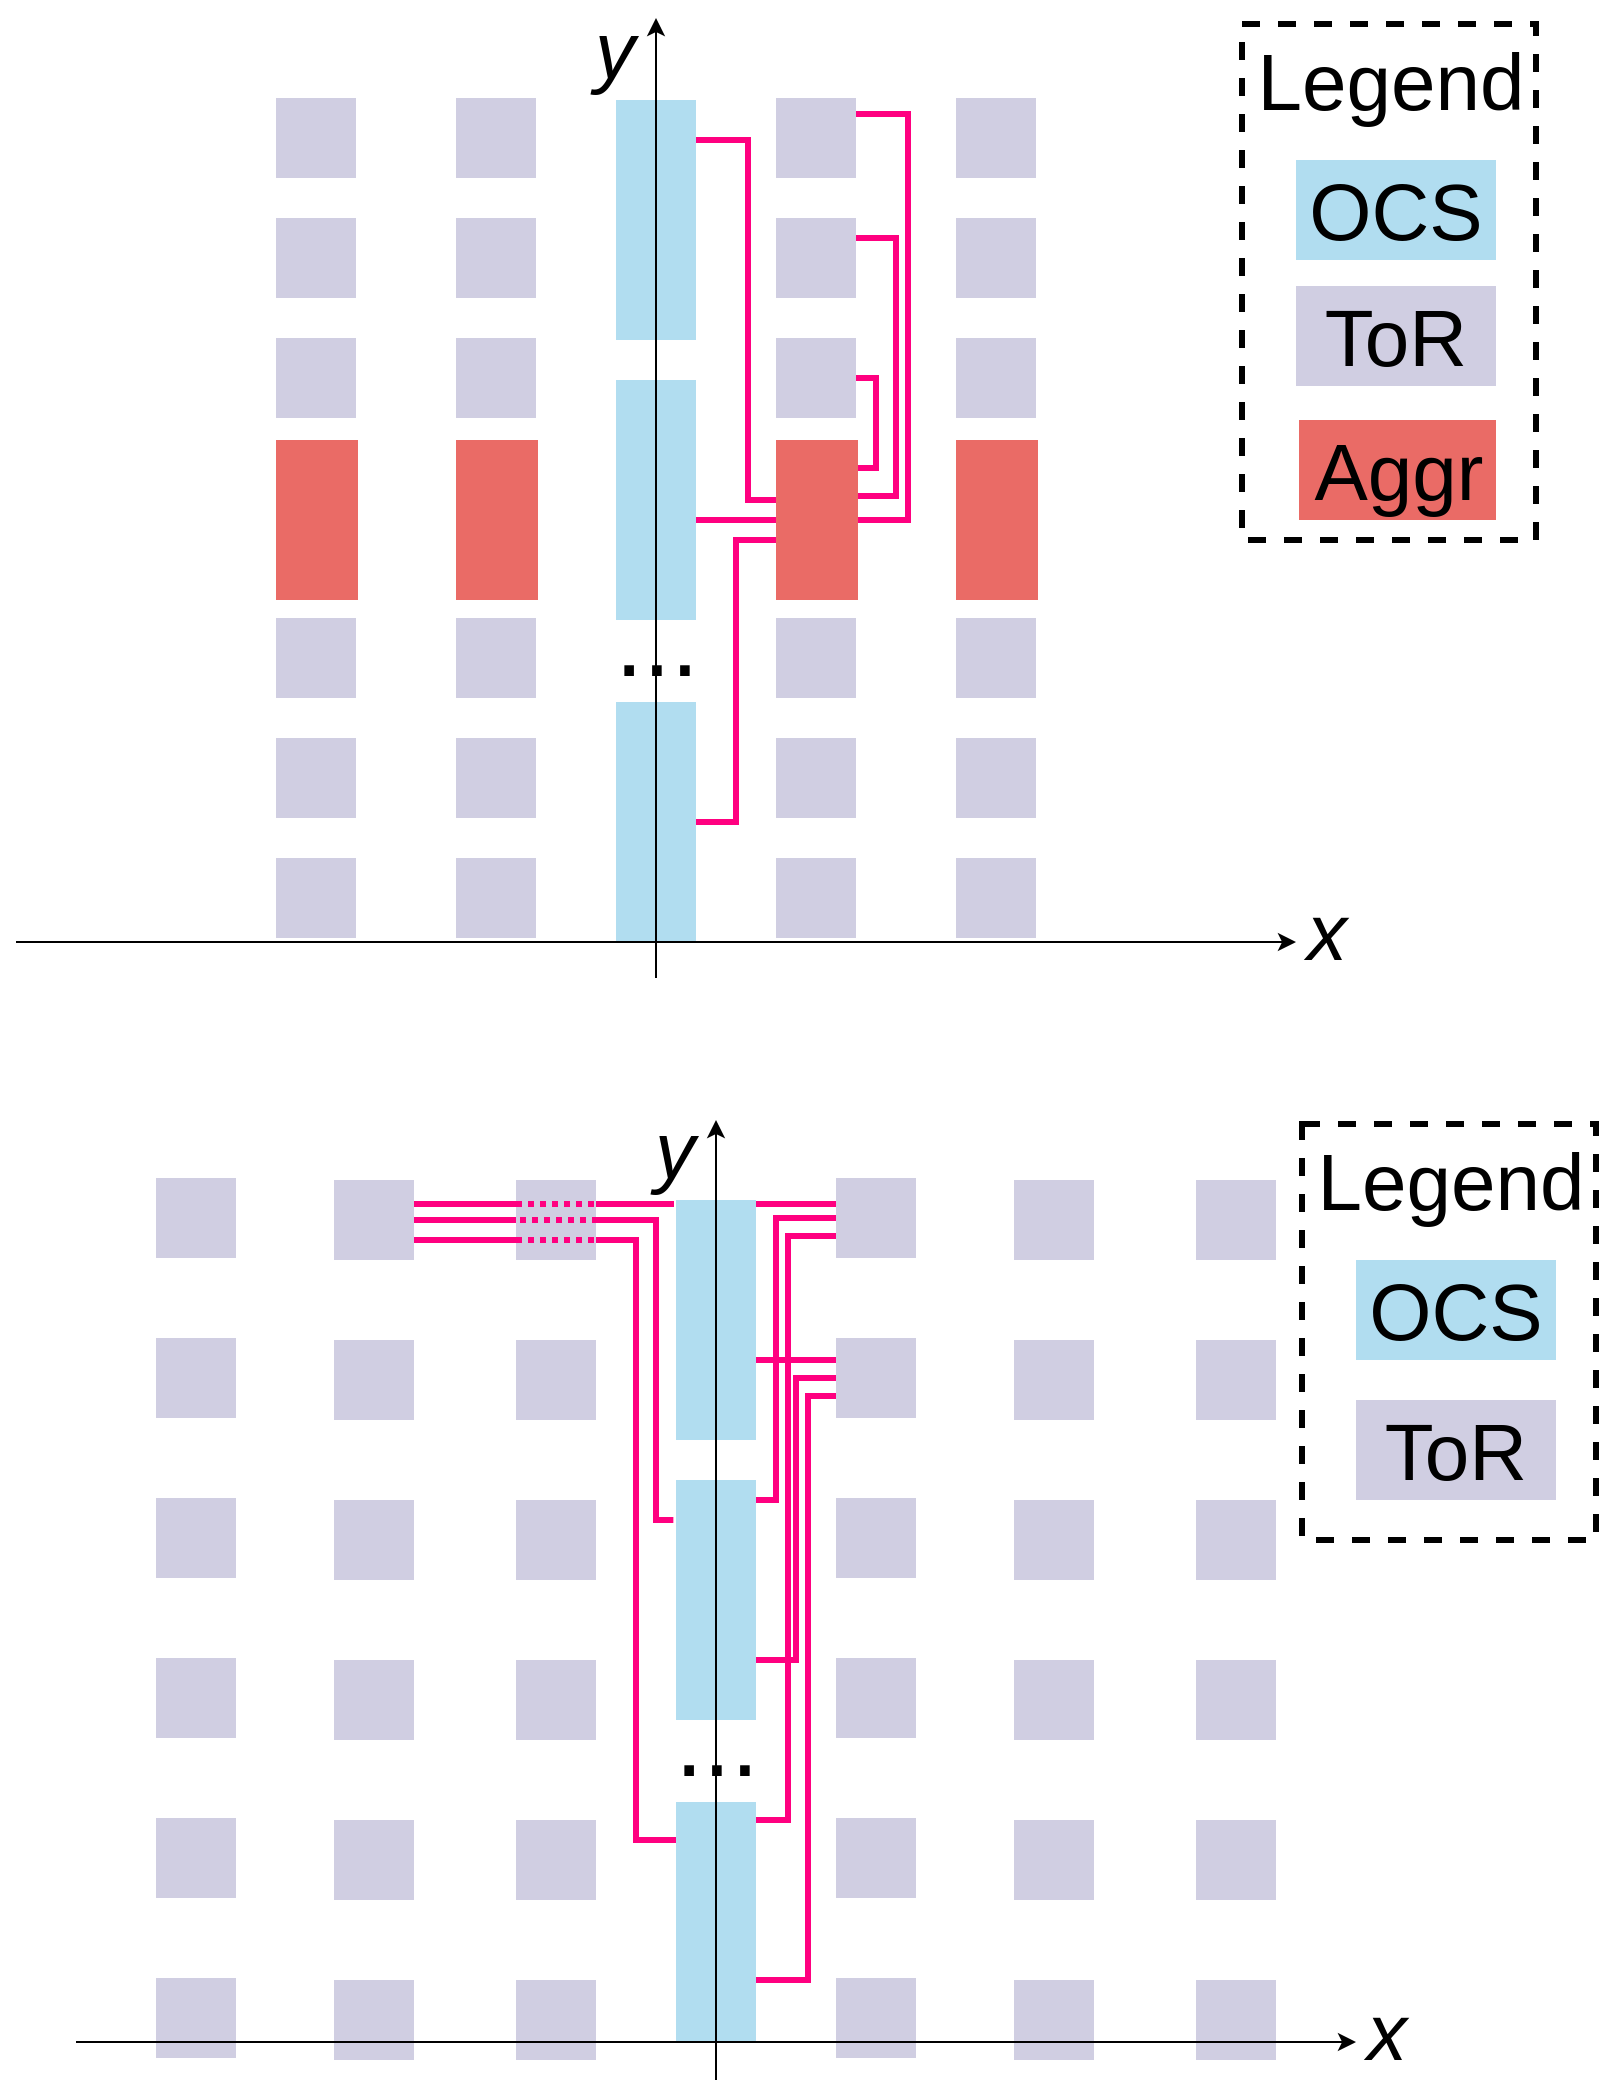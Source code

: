 <mxfile version="13.3.1" type="device"><diagram id="Rdwqz7v1lsOU9COofJVh" name="Page-1"><mxGraphModel dx="946" dy="1793" grid="1" gridSize="10" guides="1" tooltips="1" connect="1" arrows="1" fold="1" page="1" pageScale="1" pageWidth="827" pageHeight="1169" math="0" shadow="0"><root><mxCell id="0"/><mxCell id="1" parent="0"/><mxCell id="J_RG1CC1PuYtpc50-1D--78" value="" style="rounded=0;whiteSpace=wrap;html=1;fontSize=24;noLabel=1;fillColor=none;dashed=1;strokeWidth=3;" parent="1" vertex="1"><mxGeometry x="643" y="-28" width="147" height="258" as="geometry"/></mxCell><mxCell id="J_RG1CC1PuYtpc50-1D--68" value="" style="rounded=0;whiteSpace=wrap;html=1;fontSize=24;noLabel=1;fillColor=none;dashed=1;strokeWidth=3;" parent="1" vertex="1"><mxGeometry x="673" y="522" width="147" height="208" as="geometry"/></mxCell><mxCell id="J_RG1CC1PuYtpc50-1D--60" value="" style="endArrow=none;html=1;exitX=0;exitY=0;exitDx=0;exitDy=0;strokeColor=#FF0080;strokeWidth=3;" parent="1" edge="1"><mxGeometry width="50" height="50" relative="1" as="geometry"><mxPoint x="359" y="562" as="sourcePoint"/><mxPoint x="229" y="562" as="targetPoint"/><Array as="points"><mxPoint x="229" y="562"/></Array></mxGeometry></mxCell><mxCell id="J_RG1CC1PuYtpc50-1D--62" value="" style="edgeStyle=orthogonalEdgeStyle;rounded=0;orthogonalLoop=1;jettySize=auto;html=1;strokeColor=#FF0080;strokeWidth=3;endArrow=none;endFill=0;exitX=1;exitY=0.75;exitDx=0;exitDy=0;" parent="1" source="J_RG1CC1PuYtpc50-1D--48" edge="1"><mxGeometry relative="1" as="geometry"><mxPoint x="450" y="588" as="sourcePoint"/><mxPoint x="360" y="880" as="targetPoint"/><Array as="points"><mxPoint x="340" y="580"/><mxPoint x="340" y="880"/></Array></mxGeometry></mxCell><mxCell id="J_RG1CC1PuYtpc50-1D--5" value="" style="rounded=0;whiteSpace=wrap;html=1;fillColor=#b1ddf0;strokeColor=none;" parent="1" vertex="1"><mxGeometry x="360" y="560" width="40" height="120" as="geometry"/></mxCell><mxCell id="J_RG1CC1PuYtpc50-1D--25" value="" style="edgeStyle=orthogonalEdgeStyle;rounded=0;orthogonalLoop=1;jettySize=auto;html=1;strokeColor=#FF0080;strokeWidth=3;endArrow=none;endFill=0;" parent="1" source="J_RG1CC1PuYtpc50-1D--6" edge="1"><mxGeometry relative="1" as="geometry"><mxPoint x="400" y="710" as="targetPoint"/><Array as="points"><mxPoint x="410" y="569"/><mxPoint x="410" y="710"/><mxPoint x="380" y="710"/></Array></mxGeometry></mxCell><mxCell id="J_RG1CC1PuYtpc50-1D--6" value="" style="rounded=0;whiteSpace=wrap;html=1;fillColor=#d0cee2;strokeColor=none;" parent="1" vertex="1"><mxGeometry x="440" y="549" width="40" height="40" as="geometry"/></mxCell><mxCell id="J_RG1CC1PuYtpc50-1D--7" value="&lt;font style=&quot;font-size: 40px&quot;&gt;Aggr&lt;/font&gt;" style="rounded=0;whiteSpace=wrap;html=1;fillColor=#EA6B66;strokeColor=none;" parent="1" vertex="1"><mxGeometry x="671.5" y="170" width="98.5" height="50" as="geometry"/></mxCell><mxCell id="J_RG1CC1PuYtpc50-1D--8" value="" style="rounded=0;whiteSpace=wrap;html=1;fillColor=#b1ddf0;strokeColor=none;" parent="1" vertex="1"><mxGeometry x="360" y="700" width="40" height="120" as="geometry"/></mxCell><mxCell id="J_RG1CC1PuYtpc50-1D--9" value="" style="rounded=0;whiteSpace=wrap;html=1;fillColor=#b1ddf0;strokeColor=none;" parent="1" vertex="1"><mxGeometry x="360" y="861" width="40" height="120" as="geometry"/></mxCell><mxCell id="J_RG1CC1PuYtpc50-1D--11" value="" style="rounded=0;whiteSpace=wrap;html=1;fillColor=#d0cee2;strokeColor=none;" parent="1" vertex="1"><mxGeometry x="440" y="629" width="40" height="40" as="geometry"/></mxCell><mxCell id="J_RG1CC1PuYtpc50-1D--12" value="" style="rounded=0;whiteSpace=wrap;html=1;fillColor=#d0cee2;strokeColor=none;" parent="1" vertex="1"><mxGeometry x="440" y="709" width="40" height="40" as="geometry"/></mxCell><mxCell id="J_RG1CC1PuYtpc50-1D--13" value="" style="rounded=0;whiteSpace=wrap;html=1;fillColor=#d0cee2;strokeColor=none;" parent="1" vertex="1"><mxGeometry x="440" y="789" width="40" height="40" as="geometry"/></mxCell><mxCell id="J_RG1CC1PuYtpc50-1D--14" value="" style="rounded=0;whiteSpace=wrap;html=1;fillColor=#d0cee2;strokeColor=none;" parent="1" vertex="1"><mxGeometry x="440" y="869" width="40" height="40" as="geometry"/></mxCell><mxCell id="J_RG1CC1PuYtpc50-1D--15" value="" style="rounded=0;whiteSpace=wrap;html=1;fillColor=#d0cee2;strokeColor=none;" parent="1" vertex="1"><mxGeometry x="440" y="949" width="40" height="40" as="geometry"/></mxCell><mxCell id="J_RG1CC1PuYtpc50-1D--19" value="" style="endArrow=classic;html=1;" parent="1" edge="1"><mxGeometry width="50" height="50" relative="1" as="geometry"><mxPoint x="380" y="1000" as="sourcePoint"/><mxPoint x="380" y="520" as="targetPoint"/></mxGeometry></mxCell><mxCell id="J_RG1CC1PuYtpc50-1D--20" value="" style="endArrow=none;html=1;exitX=1;exitY=0;exitDx=0;exitDy=0;strokeColor=#FF0080;strokeWidth=3;" parent="1" edge="1"><mxGeometry width="50" height="50" relative="1" as="geometry"><mxPoint x="400" y="562" as="sourcePoint"/><mxPoint x="440" y="562" as="targetPoint"/></mxGeometry></mxCell><mxCell id="J_RG1CC1PuYtpc50-1D--26" value="" style="edgeStyle=orthogonalEdgeStyle;rounded=0;orthogonalLoop=1;jettySize=auto;html=1;strokeColor=#FF0080;strokeWidth=3;endArrow=none;endFill=0;" parent="1" target="J_RG1CC1PuYtpc50-1D--9" edge="1"><mxGeometry relative="1" as="geometry"><mxPoint x="440" y="578" as="sourcePoint"/><mxPoint x="406" y="870" as="targetPoint"/><Array as="points"><mxPoint x="416" y="578"/><mxPoint x="416" y="870"/></Array></mxGeometry></mxCell><mxCell id="J_RG1CC1PuYtpc50-1D--27" value="" style="endArrow=none;html=1;exitX=1;exitY=0;exitDx=0;exitDy=0;strokeColor=#FF0080;strokeWidth=3;" parent="1" edge="1"><mxGeometry width="50" height="50" relative="1" as="geometry"><mxPoint x="400" y="640.0" as="sourcePoint"/><mxPoint x="440" y="640.0" as="targetPoint"/></mxGeometry></mxCell><mxCell id="J_RG1CC1PuYtpc50-1D--28" value="" style="edgeStyle=orthogonalEdgeStyle;rounded=0;orthogonalLoop=1;jettySize=auto;html=1;strokeColor=#FF0080;strokeWidth=3;endArrow=none;endFill=0;entryX=1;entryY=0.75;entryDx=0;entryDy=0;" parent="1" target="J_RG1CC1PuYtpc50-1D--8" edge="1"><mxGeometry relative="1" as="geometry"><mxPoint x="440" y="649" as="sourcePoint"/><mxPoint x="410" y="790.0" as="targetPoint"/><Array as="points"><mxPoint x="420" y="649"/><mxPoint x="420" y="790"/></Array></mxGeometry></mxCell><mxCell id="J_RG1CC1PuYtpc50-1D--29" value="" style="edgeStyle=orthogonalEdgeStyle;rounded=0;orthogonalLoop=1;jettySize=auto;html=1;strokeColor=#FF0080;strokeWidth=3;endArrow=none;endFill=0;" parent="1" edge="1"><mxGeometry relative="1" as="geometry"><mxPoint x="440" y="658" as="sourcePoint"/><mxPoint x="400" y="950" as="targetPoint"/><Array as="points"><mxPoint x="426" y="658"/><mxPoint x="426" y="950"/></Array></mxGeometry></mxCell><mxCell id="J_RG1CC1PuYtpc50-1D--30" value="" style="rounded=0;whiteSpace=wrap;html=1;fillColor=#d0cee2;strokeColor=none;" parent="1" vertex="1"><mxGeometry x="529" y="550" width="40" height="40" as="geometry"/></mxCell><mxCell id="J_RG1CC1PuYtpc50-1D--31" value="" style="rounded=0;whiteSpace=wrap;html=1;fillColor=#d0cee2;strokeColor=none;" parent="1" vertex="1"><mxGeometry x="529" y="630" width="40" height="40" as="geometry"/></mxCell><mxCell id="J_RG1CC1PuYtpc50-1D--32" value="" style="rounded=0;whiteSpace=wrap;html=1;fillColor=#d0cee2;strokeColor=none;" parent="1" vertex="1"><mxGeometry x="529" y="710" width="40" height="40" as="geometry"/></mxCell><mxCell id="J_RG1CC1PuYtpc50-1D--33" value="" style="rounded=0;whiteSpace=wrap;html=1;fillColor=#d0cee2;strokeColor=none;" parent="1" vertex="1"><mxGeometry x="529" y="790" width="40" height="40" as="geometry"/></mxCell><mxCell id="J_RG1CC1PuYtpc50-1D--34" value="" style="rounded=0;whiteSpace=wrap;html=1;fillColor=#d0cee2;strokeColor=none;" parent="1" vertex="1"><mxGeometry x="529" y="870" width="40" height="40" as="geometry"/></mxCell><mxCell id="J_RG1CC1PuYtpc50-1D--35" value="" style="rounded=0;whiteSpace=wrap;html=1;fillColor=#d0cee2;strokeColor=none;" parent="1" vertex="1"><mxGeometry x="529" y="950" width="40" height="40" as="geometry"/></mxCell><mxCell id="J_RG1CC1PuYtpc50-1D--36" value="" style="rounded=0;whiteSpace=wrap;html=1;fillColor=#d0cee2;strokeColor=none;" parent="1" vertex="1"><mxGeometry x="620" y="550" width="40" height="40" as="geometry"/></mxCell><mxCell id="J_RG1CC1PuYtpc50-1D--37" value="" style="rounded=0;whiteSpace=wrap;html=1;fillColor=#d0cee2;strokeColor=none;" parent="1" vertex="1"><mxGeometry x="620" y="630" width="40" height="40" as="geometry"/></mxCell><mxCell id="J_RG1CC1PuYtpc50-1D--38" value="" style="rounded=0;whiteSpace=wrap;html=1;fillColor=#d0cee2;strokeColor=none;" parent="1" vertex="1"><mxGeometry x="620" y="710" width="40" height="40" as="geometry"/></mxCell><mxCell id="J_RG1CC1PuYtpc50-1D--39" value="" style="rounded=0;whiteSpace=wrap;html=1;fillColor=#d0cee2;strokeColor=none;" parent="1" vertex="1"><mxGeometry x="620" y="790" width="40" height="40" as="geometry"/></mxCell><mxCell id="J_RG1CC1PuYtpc50-1D--40" value="" style="rounded=0;whiteSpace=wrap;html=1;fillColor=#d0cee2;strokeColor=none;" parent="1" vertex="1"><mxGeometry x="620" y="870" width="40" height="40" as="geometry"/></mxCell><mxCell id="J_RG1CC1PuYtpc50-1D--41" value="" style="rounded=0;whiteSpace=wrap;html=1;fillColor=#d0cee2;strokeColor=none;" parent="1" vertex="1"><mxGeometry x="620" y="950" width="40" height="40" as="geometry"/></mxCell><mxCell id="J_RG1CC1PuYtpc50-1D--42" value="" style="rounded=0;whiteSpace=wrap;html=1;fillColor=#d0cee2;strokeColor=none;" parent="1" vertex="1"><mxGeometry x="100" y="549" width="40" height="40" as="geometry"/></mxCell><mxCell id="J_RG1CC1PuYtpc50-1D--43" value="" style="rounded=0;whiteSpace=wrap;html=1;fillColor=#d0cee2;strokeColor=none;" parent="1" vertex="1"><mxGeometry x="100" y="629" width="40" height="40" as="geometry"/></mxCell><mxCell id="J_RG1CC1PuYtpc50-1D--44" value="" style="rounded=0;whiteSpace=wrap;html=1;fillColor=#d0cee2;strokeColor=none;" parent="1" vertex="1"><mxGeometry x="100" y="709" width="40" height="40" as="geometry"/></mxCell><mxCell id="J_RG1CC1PuYtpc50-1D--45" value="" style="rounded=0;whiteSpace=wrap;html=1;fillColor=#d0cee2;strokeColor=none;" parent="1" vertex="1"><mxGeometry x="100" y="789" width="40" height="40" as="geometry"/></mxCell><mxCell id="J_RG1CC1PuYtpc50-1D--46" value="" style="rounded=0;whiteSpace=wrap;html=1;fillColor=#d0cee2;strokeColor=none;" parent="1" vertex="1"><mxGeometry x="100" y="869" width="40" height="40" as="geometry"/></mxCell><mxCell id="J_RG1CC1PuYtpc50-1D--47" value="" style="rounded=0;whiteSpace=wrap;html=1;fillColor=#d0cee2;strokeColor=none;" parent="1" vertex="1"><mxGeometry x="100" y="949" width="40" height="40" as="geometry"/></mxCell><mxCell id="J_RG1CC1PuYtpc50-1D--61" value="" style="edgeStyle=orthogonalEdgeStyle;rounded=0;orthogonalLoop=1;jettySize=auto;html=1;endArrow=none;endFill=0;strokeColor=#FF0080;strokeWidth=3;entryX=-0.033;entryY=0.167;entryDx=0;entryDy=0;entryPerimeter=0;" parent="1" source="J_RG1CC1PuYtpc50-1D--48" target="J_RG1CC1PuYtpc50-1D--8" edge="1"><mxGeometry relative="1" as="geometry"><Array as="points"><mxPoint x="350" y="570"/><mxPoint x="350" y="720"/></Array></mxGeometry></mxCell><mxCell id="J_RG1CC1PuYtpc50-1D--48" value="" style="rounded=0;whiteSpace=wrap;html=1;fillColor=#d0cee2;strokeColor=none;" parent="1" vertex="1"><mxGeometry x="189" y="550" width="40" height="40" as="geometry"/></mxCell><mxCell id="J_RG1CC1PuYtpc50-1D--49" value="" style="rounded=0;whiteSpace=wrap;html=1;fillColor=#d0cee2;strokeColor=none;" parent="1" vertex="1"><mxGeometry x="189" y="630" width="40" height="40" as="geometry"/></mxCell><mxCell id="J_RG1CC1PuYtpc50-1D--50" value="" style="rounded=0;whiteSpace=wrap;html=1;fillColor=#d0cee2;strokeColor=none;" parent="1" vertex="1"><mxGeometry x="189" y="710" width="40" height="40" as="geometry"/></mxCell><mxCell id="J_RG1CC1PuYtpc50-1D--51" value="" style="rounded=0;whiteSpace=wrap;html=1;fillColor=#d0cee2;strokeColor=none;" parent="1" vertex="1"><mxGeometry x="189" y="790" width="40" height="40" as="geometry"/></mxCell><mxCell id="J_RG1CC1PuYtpc50-1D--52" value="" style="rounded=0;whiteSpace=wrap;html=1;fillColor=#d0cee2;strokeColor=none;" parent="1" vertex="1"><mxGeometry x="189" y="870" width="40" height="40" as="geometry"/></mxCell><mxCell id="J_RG1CC1PuYtpc50-1D--53" value="" style="rounded=0;whiteSpace=wrap;html=1;fillColor=#d0cee2;strokeColor=none;" parent="1" vertex="1"><mxGeometry x="189" y="950" width="40" height="40" as="geometry"/></mxCell><mxCell id="J_RG1CC1PuYtpc50-1D--54" value="" style="rounded=0;whiteSpace=wrap;html=1;fillColor=#d0cee2;strokeColor=none;" parent="1" vertex="1"><mxGeometry x="280" y="550" width="40" height="40" as="geometry"/></mxCell><mxCell id="J_RG1CC1PuYtpc50-1D--55" value="" style="rounded=0;whiteSpace=wrap;html=1;fillColor=#d0cee2;strokeColor=none;" parent="1" vertex="1"><mxGeometry x="280" y="630" width="40" height="40" as="geometry"/></mxCell><mxCell id="J_RG1CC1PuYtpc50-1D--56" value="" style="rounded=0;whiteSpace=wrap;html=1;fillColor=#d0cee2;strokeColor=none;" parent="1" vertex="1"><mxGeometry x="280" y="710" width="40" height="40" as="geometry"/></mxCell><mxCell id="J_RG1CC1PuYtpc50-1D--57" value="" style="rounded=0;whiteSpace=wrap;html=1;fillColor=#d0cee2;strokeColor=none;" parent="1" vertex="1"><mxGeometry x="280" y="790" width="40" height="40" as="geometry"/></mxCell><mxCell id="J_RG1CC1PuYtpc50-1D--58" value="" style="rounded=0;whiteSpace=wrap;html=1;fillColor=#d0cee2;strokeColor=none;" parent="1" vertex="1"><mxGeometry x="280" y="870" width="40" height="40" as="geometry"/></mxCell><mxCell id="J_RG1CC1PuYtpc50-1D--59" value="" style="rounded=0;whiteSpace=wrap;html=1;fillColor=#d0cee2;strokeColor=none;" parent="1" vertex="1"><mxGeometry x="280" y="950" width="40" height="40" as="geometry"/></mxCell><mxCell id="J_RG1CC1PuYtpc50-1D--18" value="" style="endArrow=classic;html=1;" parent="1" edge="1"><mxGeometry width="50" height="50" relative="1" as="geometry"><mxPoint x="60" y="981" as="sourcePoint"/><mxPoint x="700" y="981" as="targetPoint"/></mxGeometry></mxCell><mxCell id="J_RG1CC1PuYtpc50-1D--65" value="&lt;font style=&quot;font-size: 40px&quot;&gt;OCS&lt;/font&gt;" style="rounded=0;whiteSpace=wrap;html=1;fillColor=#b1ddf0;strokeColor=none;" parent="1" vertex="1"><mxGeometry x="700" y="590" width="100" height="50" as="geometry"/></mxCell><mxCell id="J_RG1CC1PuYtpc50-1D--66" value="&lt;font style=&quot;font-size: 40px&quot;&gt;Legend&lt;/font&gt;" style="text;html=1;align=center;verticalAlign=middle;resizable=0;points=[];autosize=1;fontSize=24;" parent="1" vertex="1"><mxGeometry x="671.5" y="530" width="150" height="40" as="geometry"/></mxCell><mxCell id="J_RG1CC1PuYtpc50-1D--67" value="&lt;font style=&quot;font-size: 40px&quot;&gt;ToR&lt;/font&gt;" style="rounded=0;whiteSpace=wrap;html=1;fillColor=#d0cee2;strokeColor=none;" parent="1" vertex="1"><mxGeometry x="700" y="660" width="100" height="50" as="geometry"/></mxCell><mxCell id="J_RG1CC1PuYtpc50-1D--70" value="&lt;font style=&quot;font-size: 50px&quot;&gt;...&lt;/font&gt;" style="text;html=1;align=center;verticalAlign=middle;resizable=0;points=[];autosize=1;fontSize=24;fontColor=none;" parent="1" vertex="1"><mxGeometry x="350" y="810" width="60" height="40" as="geometry"/></mxCell><mxCell id="J_RG1CC1PuYtpc50-1D--72" value="&lt;i&gt;&lt;font style=&quot;font-size: 40px&quot;&gt;x&lt;/font&gt;&lt;/i&gt;" style="text;html=1;align=center;verticalAlign=middle;resizable=0;points=[];autosize=1;fontSize=24;fontColor=none;" parent="1" vertex="1"><mxGeometry x="695" y="955" width="40" height="40" as="geometry"/></mxCell><mxCell id="J_RG1CC1PuYtpc50-1D--73" value="&lt;i&gt;&lt;font style=&quot;font-size: 40px&quot;&gt;y&lt;/font&gt;&lt;/i&gt;" style="text;html=1;align=center;verticalAlign=middle;resizable=0;points=[];autosize=1;fontSize=24;fontColor=none;" parent="1" vertex="1"><mxGeometry x="339" y="514" width="40" height="40" as="geometry"/></mxCell><mxCell id="J_RG1CC1PuYtpc50-1D--81" value="" style="rounded=0;whiteSpace=wrap;html=1;fillColor=#b1ddf0;strokeColor=none;" parent="1" vertex="1"><mxGeometry x="330" y="10" width="40" height="120" as="geometry"/></mxCell><mxCell id="J_RG1CC1PuYtpc50-1D--83" value="" style="rounded=0;whiteSpace=wrap;html=1;fillColor=#d0cee2;strokeColor=none;" parent="1" vertex="1"><mxGeometry x="410" y="9" width="40" height="40" as="geometry"/></mxCell><mxCell id="J_RG1CC1PuYtpc50-1D--84" value="" style="rounded=0;whiteSpace=wrap;html=1;fillColor=#b1ddf0;strokeColor=none;" parent="1" vertex="1"><mxGeometry x="330" y="150" width="40" height="120" as="geometry"/></mxCell><mxCell id="J_RG1CC1PuYtpc50-1D--85" value="" style="rounded=0;whiteSpace=wrap;html=1;fillColor=#b1ddf0;strokeColor=none;" parent="1" vertex="1"><mxGeometry x="330" y="311" width="40" height="120" as="geometry"/></mxCell><mxCell id="J_RG1CC1PuYtpc50-1D--86" value="" style="rounded=0;whiteSpace=wrap;html=1;fillColor=#d0cee2;strokeColor=none;" parent="1" vertex="1"><mxGeometry x="410" y="69" width="40" height="40" as="geometry"/></mxCell><mxCell id="J_RG1CC1PuYtpc50-1D--87" value="" style="rounded=0;whiteSpace=wrap;html=1;fillColor=#d0cee2;strokeColor=none;" parent="1" vertex="1"><mxGeometry x="410" y="129" width="40" height="40" as="geometry"/></mxCell><mxCell id="J_RG1CC1PuYtpc50-1D--88" value="" style="rounded=0;whiteSpace=wrap;html=1;fillColor=#d0cee2;strokeColor=none;" parent="1" vertex="1"><mxGeometry x="410" y="269" width="40" height="40" as="geometry"/></mxCell><mxCell id="J_RG1CC1PuYtpc50-1D--89" value="" style="rounded=0;whiteSpace=wrap;html=1;fillColor=#d0cee2;strokeColor=none;" parent="1" vertex="1"><mxGeometry x="410" y="329" width="40" height="40" as="geometry"/></mxCell><mxCell id="J_RG1CC1PuYtpc50-1D--90" value="" style="rounded=0;whiteSpace=wrap;html=1;fillColor=#d0cee2;strokeColor=none;" parent="1" vertex="1"><mxGeometry x="410" y="389" width="40" height="40" as="geometry"/></mxCell><mxCell id="J_RG1CC1PuYtpc50-1D--128" value="" style="endArrow=classic;html=1;" parent="1" edge="1"><mxGeometry width="50" height="50" relative="1" as="geometry"><mxPoint x="30" y="431" as="sourcePoint"/><mxPoint x="670" y="431" as="targetPoint"/></mxGeometry></mxCell><mxCell id="J_RG1CC1PuYtpc50-1D--129" value="&lt;font style=&quot;font-size: 40px&quot;&gt;OCS&lt;/font&gt;" style="rounded=0;whiteSpace=wrap;html=1;fillColor=#b1ddf0;strokeColor=none;" parent="1" vertex="1"><mxGeometry x="670" y="40" width="100" height="50" as="geometry"/></mxCell><mxCell id="J_RG1CC1PuYtpc50-1D--130" value="&lt;font style=&quot;font-size: 40px&quot;&gt;Legend&lt;/font&gt;" style="text;html=1;align=center;verticalAlign=middle;resizable=0;points=[];autosize=1;fontSize=24;" parent="1" vertex="1"><mxGeometry x="641.5" y="-20" width="150" height="40" as="geometry"/></mxCell><mxCell id="J_RG1CC1PuYtpc50-1D--131" value="&lt;font style=&quot;font-size: 40px&quot;&gt;ToR&lt;/font&gt;" style="rounded=0;whiteSpace=wrap;html=1;fillColor=#d0cee2;strokeColor=none;" parent="1" vertex="1"><mxGeometry x="670" y="103" width="100" height="50" as="geometry"/></mxCell><mxCell id="J_RG1CC1PuYtpc50-1D--132" value="&lt;font style=&quot;font-size: 50px&quot;&gt;...&lt;/font&gt;" style="text;html=1;align=center;verticalAlign=middle;resizable=0;points=[];autosize=1;fontSize=24;fontColor=none;" parent="1" vertex="1"><mxGeometry x="320" y="260" width="60" height="40" as="geometry"/></mxCell><mxCell id="J_RG1CC1PuYtpc50-1D--133" value="&lt;i&gt;&lt;font style=&quot;font-size: 40px&quot;&gt;x&lt;/font&gt;&lt;/i&gt;" style="text;html=1;align=center;verticalAlign=middle;resizable=0;points=[];autosize=1;fontSize=24;fontColor=none;" parent="1" vertex="1"><mxGeometry x="665" y="405" width="40" height="40" as="geometry"/></mxCell><mxCell id="J_RG1CC1PuYtpc50-1D--134" value="&lt;i&gt;&lt;font style=&quot;font-size: 40px&quot;&gt;y&lt;/font&gt;&lt;/i&gt;" style="text;html=1;align=center;verticalAlign=middle;resizable=0;points=[];autosize=1;fontSize=24;fontColor=none;" parent="1" vertex="1"><mxGeometry x="309" y="-36" width="40" height="40" as="geometry"/></mxCell><mxCell id="J_RG1CC1PuYtpc50-1D--135" value="" style="rounded=0;whiteSpace=wrap;html=1;fillColor=#EA6B66;strokeColor=none;" parent="1" vertex="1"><mxGeometry x="410" y="180" width="41" height="80" as="geometry"/></mxCell><mxCell id="J_RG1CC1PuYtpc50-1D--137" value="" style="edgeStyle=orthogonalEdgeStyle;rounded=0;orthogonalLoop=1;jettySize=auto;html=1;strokeColor=#FF0080;strokeWidth=3;endArrow=none;endFill=0;" parent="1" edge="1"><mxGeometry relative="1" as="geometry"><mxPoint x="410" y="210" as="sourcePoint"/><mxPoint x="370" y="30" as="targetPoint"/><Array as="points"><mxPoint x="396" y="210"/><mxPoint x="396" y="30"/><mxPoint x="370" y="30"/></Array></mxGeometry></mxCell><mxCell id="J_RG1CC1PuYtpc50-1D--138" value="" style="edgeStyle=orthogonalEdgeStyle;rounded=0;orthogonalLoop=1;jettySize=auto;html=1;strokeColor=#FF0080;strokeWidth=3;endArrow=none;endFill=0;entryX=1;entryY=0.583;entryDx=0;entryDy=0;entryPerimeter=0;" parent="1" target="J_RG1CC1PuYtpc50-1D--84" edge="1"><mxGeometry relative="1" as="geometry"><mxPoint x="410" y="220" as="sourcePoint"/><mxPoint x="374" y="40" as="targetPoint"/><Array as="points"><mxPoint x="390" y="220"/><mxPoint x="390" y="220"/></Array></mxGeometry></mxCell><mxCell id="J_RG1CC1PuYtpc50-1D--139" value="" style="edgeStyle=orthogonalEdgeStyle;rounded=0;orthogonalLoop=1;jettySize=auto;html=1;strokeColor=#FF0080;strokeWidth=3;endArrow=none;endFill=0;entryX=1;entryY=0.5;entryDx=0;entryDy=0;" parent="1" target="J_RG1CC1PuYtpc50-1D--85" edge="1"><mxGeometry relative="1" as="geometry"><mxPoint x="410" y="230" as="sourcePoint"/><mxPoint x="380" y="229.96" as="targetPoint"/><Array as="points"><mxPoint x="390" y="230"/><mxPoint x="390" y="371"/></Array></mxGeometry></mxCell><mxCell id="J_RG1CC1PuYtpc50-1D--140" value="" style="edgeStyle=orthogonalEdgeStyle;rounded=0;orthogonalLoop=1;jettySize=auto;html=1;strokeColor=#FF0080;strokeWidth=3;endArrow=none;endFill=0;exitX=1;exitY=0.5;exitDx=0;exitDy=0;" parent="1" source="J_RG1CC1PuYtpc50-1D--135" edge="1"><mxGeometry relative="1" as="geometry"><mxPoint x="450" y="237" as="sourcePoint"/><mxPoint x="450" y="17" as="targetPoint"/><Array as="points"><mxPoint x="476" y="220"/><mxPoint x="476" y="17"/></Array></mxGeometry></mxCell><mxCell id="J_RG1CC1PuYtpc50-1D--141" value="" style="edgeStyle=orthogonalEdgeStyle;rounded=0;orthogonalLoop=1;jettySize=auto;html=1;strokeColor=#FF0080;strokeWidth=3;endArrow=none;endFill=0;exitX=1;exitY=0.25;exitDx=0;exitDy=0;entryX=1;entryY=0.35;entryDx=0;entryDy=0;entryPerimeter=0;" parent="1" source="J_RG1CC1PuYtpc50-1D--86" target="J_RG1CC1PuYtpc50-1D--135" edge="1"><mxGeometry relative="1" as="geometry"><mxPoint x="420" y="230" as="sourcePoint"/><mxPoint x="450" y="230" as="targetPoint"/><Array as="points"><mxPoint x="470" y="79"/><mxPoint x="470" y="208"/></Array></mxGeometry></mxCell><mxCell id="J_RG1CC1PuYtpc50-1D--142" value="" style="edgeStyle=orthogonalEdgeStyle;rounded=0;orthogonalLoop=1;jettySize=auto;html=1;strokeColor=#FF0080;strokeWidth=3;endArrow=none;endFill=0;exitX=1;exitY=0.5;exitDx=0;exitDy=0;entryX=1;entryY=0.175;entryDx=0;entryDy=0;entryPerimeter=0;" parent="1" source="J_RG1CC1PuYtpc50-1D--87" target="J_RG1CC1PuYtpc50-1D--135" edge="1"><mxGeometry relative="1" as="geometry"><mxPoint x="430" y="240" as="sourcePoint"/><mxPoint x="390" y="239.96" as="targetPoint"/><Array as="points"><mxPoint x="460" y="149"/><mxPoint x="460" y="194"/></Array></mxGeometry></mxCell><mxCell id="J_RG1CC1PuYtpc50-1D--143" value="" style="rounded=0;whiteSpace=wrap;html=1;fillColor=#d0cee2;strokeColor=none;" parent="1" vertex="1"><mxGeometry x="500" y="9" width="40" height="40" as="geometry"/></mxCell><mxCell id="J_RG1CC1PuYtpc50-1D--144" value="" style="rounded=0;whiteSpace=wrap;html=1;fillColor=#d0cee2;strokeColor=none;" parent="1" vertex="1"><mxGeometry x="500" y="69" width="40" height="40" as="geometry"/></mxCell><mxCell id="J_RG1CC1PuYtpc50-1D--145" value="" style="rounded=0;whiteSpace=wrap;html=1;fillColor=#d0cee2;strokeColor=none;" parent="1" vertex="1"><mxGeometry x="500" y="129" width="40" height="40" as="geometry"/></mxCell><mxCell id="J_RG1CC1PuYtpc50-1D--146" value="" style="rounded=0;whiteSpace=wrap;html=1;fillColor=#d0cee2;strokeColor=none;" parent="1" vertex="1"><mxGeometry x="500" y="269" width="40" height="40" as="geometry"/></mxCell><mxCell id="J_RG1CC1PuYtpc50-1D--147" value="" style="rounded=0;whiteSpace=wrap;html=1;fillColor=#d0cee2;strokeColor=none;" parent="1" vertex="1"><mxGeometry x="500" y="329" width="40" height="40" as="geometry"/></mxCell><mxCell id="J_RG1CC1PuYtpc50-1D--148" value="" style="rounded=0;whiteSpace=wrap;html=1;fillColor=#d0cee2;strokeColor=none;" parent="1" vertex="1"><mxGeometry x="500" y="389" width="40" height="40" as="geometry"/></mxCell><mxCell id="J_RG1CC1PuYtpc50-1D--149" value="" style="rounded=0;whiteSpace=wrap;html=1;fillColor=#EA6B66;strokeColor=none;" parent="1" vertex="1"><mxGeometry x="500" y="180" width="41" height="80" as="geometry"/></mxCell><mxCell id="J_RG1CC1PuYtpc50-1D--152" value="" style="rounded=0;whiteSpace=wrap;html=1;fillColor=#d0cee2;strokeColor=none;" parent="1" vertex="1"><mxGeometry x="250" y="9" width="40" height="40" as="geometry"/></mxCell><mxCell id="J_RG1CC1PuYtpc50-1D--153" value="" style="rounded=0;whiteSpace=wrap;html=1;fillColor=#d0cee2;strokeColor=none;" parent="1" vertex="1"><mxGeometry x="250" y="69" width="40" height="40" as="geometry"/></mxCell><mxCell id="J_RG1CC1PuYtpc50-1D--154" value="" style="rounded=0;whiteSpace=wrap;html=1;fillColor=#d0cee2;strokeColor=none;" parent="1" vertex="1"><mxGeometry x="250" y="129" width="40" height="40" as="geometry"/></mxCell><mxCell id="J_RG1CC1PuYtpc50-1D--155" value="" style="rounded=0;whiteSpace=wrap;html=1;fillColor=#d0cee2;strokeColor=none;" parent="1" vertex="1"><mxGeometry x="250" y="269" width="40" height="40" as="geometry"/></mxCell><mxCell id="J_RG1CC1PuYtpc50-1D--156" value="" style="rounded=0;whiteSpace=wrap;html=1;fillColor=#d0cee2;strokeColor=none;" parent="1" vertex="1"><mxGeometry x="250" y="329" width="40" height="40" as="geometry"/></mxCell><mxCell id="J_RG1CC1PuYtpc50-1D--157" value="" style="rounded=0;whiteSpace=wrap;html=1;fillColor=#d0cee2;strokeColor=none;" parent="1" vertex="1"><mxGeometry x="250" y="389" width="40" height="40" as="geometry"/></mxCell><mxCell id="J_RG1CC1PuYtpc50-1D--158" value="" style="rounded=0;whiteSpace=wrap;html=1;fillColor=#EA6B66;strokeColor=none;" parent="1" vertex="1"><mxGeometry x="250" y="180" width="41" height="80" as="geometry"/></mxCell><mxCell id="J_RG1CC1PuYtpc50-1D--159" value="" style="rounded=0;whiteSpace=wrap;html=1;fillColor=#d0cee2;strokeColor=none;" parent="1" vertex="1"><mxGeometry x="160" y="9" width="40" height="40" as="geometry"/></mxCell><mxCell id="J_RG1CC1PuYtpc50-1D--160" value="" style="rounded=0;whiteSpace=wrap;html=1;fillColor=#d0cee2;strokeColor=none;" parent="1" vertex="1"><mxGeometry x="160" y="69" width="40" height="40" as="geometry"/></mxCell><mxCell id="J_RG1CC1PuYtpc50-1D--161" value="" style="rounded=0;whiteSpace=wrap;html=1;fillColor=#d0cee2;strokeColor=none;" parent="1" vertex="1"><mxGeometry x="160" y="129" width="40" height="40" as="geometry"/></mxCell><mxCell id="J_RG1CC1PuYtpc50-1D--162" value="" style="rounded=0;whiteSpace=wrap;html=1;fillColor=#d0cee2;strokeColor=none;" parent="1" vertex="1"><mxGeometry x="160" y="269" width="40" height="40" as="geometry"/></mxCell><mxCell id="J_RG1CC1PuYtpc50-1D--163" value="" style="rounded=0;whiteSpace=wrap;html=1;fillColor=#d0cee2;strokeColor=none;" parent="1" vertex="1"><mxGeometry x="160" y="329" width="40" height="40" as="geometry"/></mxCell><mxCell id="J_RG1CC1PuYtpc50-1D--164" value="" style="rounded=0;whiteSpace=wrap;html=1;fillColor=#d0cee2;strokeColor=none;" parent="1" vertex="1"><mxGeometry x="160" y="389" width="40" height="40" as="geometry"/></mxCell><mxCell id="J_RG1CC1PuYtpc50-1D--165" value="" style="rounded=0;whiteSpace=wrap;html=1;fillColor=#EA6B66;strokeColor=none;" parent="1" vertex="1"><mxGeometry x="160" y="180" width="41" height="80" as="geometry"/></mxCell><mxCell id="J_RG1CC1PuYtpc50-1D--166" value="" style="endArrow=classic;html=1;" parent="1" edge="1"><mxGeometry width="50" height="50" relative="1" as="geometry"><mxPoint x="350" y="449" as="sourcePoint"/><mxPoint x="350" y="-31" as="targetPoint"/></mxGeometry></mxCell><mxCell id="KP9N8YNB8A1yarVHspGQ-3" value="" style="endArrow=none;html=1;dashed=1;exitX=0;exitY=0.25;exitDx=0;exitDy=0;strokeColor=#FF0080;strokeWidth=3;dashPattern=1 1;" edge="1" parent="1"><mxGeometry width="50" height="50" relative="1" as="geometry"><mxPoint x="280" y="562" as="sourcePoint"/><mxPoint x="320" y="562" as="targetPoint"/></mxGeometry></mxCell><mxCell id="KP9N8YNB8A1yarVHspGQ-4" value="" style="endArrow=none;html=1;dashed=1;exitX=0;exitY=0.25;exitDx=0;exitDy=0;strokeColor=#FF0080;strokeWidth=3;dashPattern=1 1;" edge="1" parent="1"><mxGeometry width="50" height="50" relative="1" as="geometry"><mxPoint x="282" y="570" as="sourcePoint"/><mxPoint x="322" y="570" as="targetPoint"/></mxGeometry></mxCell><mxCell id="KP9N8YNB8A1yarVHspGQ-5" value="" style="endArrow=none;html=1;dashed=1;exitX=0;exitY=0.25;exitDx=0;exitDy=0;strokeColor=#FF0080;strokeWidth=3;dashPattern=1 1;" edge="1" parent="1"><mxGeometry width="50" height="50" relative="1" as="geometry"><mxPoint x="280" y="580" as="sourcePoint"/><mxPoint x="320" y="580" as="targetPoint"/></mxGeometry></mxCell></root></mxGraphModel></diagram></mxfile>